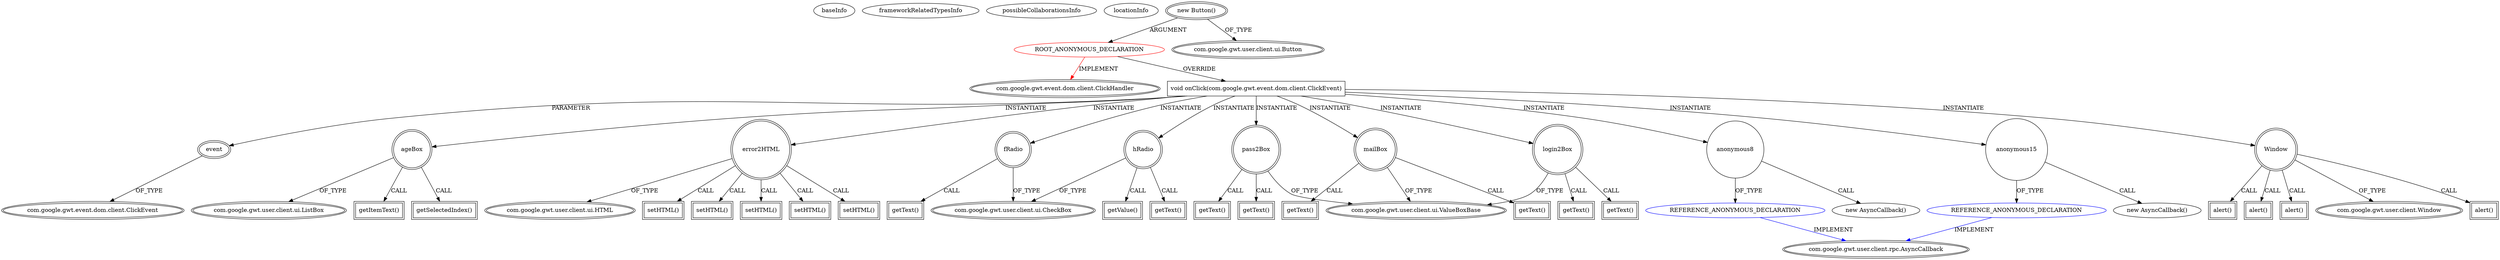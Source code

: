 digraph {
baseInfo[graphId=201,category="extension_graph",isAnonymous=true,possibleRelation=true]
frameworkRelatedTypesInfo[0="com.google.gwt.event.dom.client.ClickHandler"]
possibleCollaborationsInfo[0="201~OVERRIDING_METHOD_DECLARATION-INSTANTIATION-~com.google.gwt.event.dom.client.ClickHandler ~com.google.gwt.user.client.rpc.AsyncCallback ~true~true"]
locationInfo[projectName="MainMain-ChatCafeine",filePath="/MainMain-ChatCafeine/ChatCafeine-master/ChatCafeine/src/sources/client/vue/accueil/AccueilPanel.java",contextSignature="void createRightPanel()",graphId="201"]
0[label="ROOT_ANONYMOUS_DECLARATION",vertexType="ROOT_ANONYMOUS_DECLARATION",isFrameworkType=false,color=red]
1[label="com.google.gwt.event.dom.client.ClickHandler",vertexType="FRAMEWORK_INTERFACE_TYPE",isFrameworkType=true,peripheries=2]
2[label="new Button()",vertexType="OUTSIDE_CONSTRUCTOR_CALL",isFrameworkType=true,peripheries=2]
3[label="com.google.gwt.user.client.ui.Button",vertexType="FRAMEWORK_CLASS_TYPE",isFrameworkType=true,peripheries=2]
4[label="void onClick(com.google.gwt.event.dom.client.ClickEvent)",vertexType="OVERRIDING_METHOD_DECLARATION",isFrameworkType=false,shape=box]
5[label="event",vertexType="PARAMETER_DECLARATION",isFrameworkType=true,peripheries=2]
6[label="com.google.gwt.event.dom.client.ClickEvent",vertexType="FRAMEWORK_CLASS_TYPE",isFrameworkType=true,peripheries=2]
7[label="ageBox",vertexType="VARIABLE_EXPRESION",isFrameworkType=true,peripheries=2,shape=circle]
9[label="com.google.gwt.user.client.ui.ListBox",vertexType="FRAMEWORK_CLASS_TYPE",isFrameworkType=true,peripheries=2]
8[label="getItemText()",vertexType="INSIDE_CALL",isFrameworkType=true,peripheries=2,shape=box]
11[label="getSelectedIndex()",vertexType="INSIDE_CALL",isFrameworkType=true,peripheries=2,shape=box]
12[label="error2HTML",vertexType="VARIABLE_EXPRESION",isFrameworkType=true,peripheries=2,shape=circle]
14[label="com.google.gwt.user.client.ui.HTML",vertexType="FRAMEWORK_CLASS_TYPE",isFrameworkType=true,peripheries=2]
13[label="setHTML()",vertexType="INSIDE_CALL",isFrameworkType=true,peripheries=2,shape=box]
15[label="hRadio",vertexType="VARIABLE_EXPRESION",isFrameworkType=true,peripheries=2,shape=circle]
17[label="com.google.gwt.user.client.ui.CheckBox",vertexType="FRAMEWORK_CLASS_TYPE",isFrameworkType=true,peripheries=2]
16[label="getValue()",vertexType="INSIDE_CALL",isFrameworkType=true,peripheries=2,shape=box]
18[label="login2Box",vertexType="VARIABLE_EXPRESION",isFrameworkType=true,peripheries=2,shape=circle]
20[label="com.google.gwt.user.client.ui.ValueBoxBase",vertexType="FRAMEWORK_CLASS_TYPE",isFrameworkType=true,peripheries=2]
19[label="getText()",vertexType="INSIDE_CALL",isFrameworkType=true,peripheries=2,shape=box]
21[label="pass2Box",vertexType="VARIABLE_EXPRESION",isFrameworkType=true,peripheries=2,shape=circle]
22[label="getText()",vertexType="INSIDE_CALL",isFrameworkType=true,peripheries=2,shape=box]
25[label="getText()",vertexType="INSIDE_CALL",isFrameworkType=true,peripheries=2,shape=box]
26[label="mailBox",vertexType="VARIABLE_EXPRESION",isFrameworkType=true,peripheries=2,shape=circle]
27[label="getText()",vertexType="INSIDE_CALL",isFrameworkType=true,peripheries=2,shape=box]
30[label="anonymous8",vertexType="VARIABLE_EXPRESION",isFrameworkType=false,shape=circle]
31[label="REFERENCE_ANONYMOUS_DECLARATION",vertexType="REFERENCE_ANONYMOUS_DECLARATION",isFrameworkType=false,color=blue]
32[label="com.google.gwt.user.client.rpc.AsyncCallback",vertexType="FRAMEWORK_INTERFACE_TYPE",isFrameworkType=true,peripheries=2]
29[label="new AsyncCallback()",vertexType="CONSTRUCTOR_CALL",isFrameworkType=false]
33[label="Window",vertexType="VARIABLE_EXPRESION",isFrameworkType=true,peripheries=2,shape=circle]
35[label="com.google.gwt.user.client.Window",vertexType="FRAMEWORK_CLASS_TYPE",isFrameworkType=true,peripheries=2]
34[label="alert()",vertexType="INSIDE_CALL",isFrameworkType=true,peripheries=2,shape=box]
37[label="alert()",vertexType="INSIDE_CALL",isFrameworkType=true,peripheries=2,shape=box]
39[label="getText()",vertexType="INSIDE_CALL",isFrameworkType=true,peripheries=2,shape=box]
41[label="getText()",vertexType="INSIDE_CALL",isFrameworkType=true,peripheries=2,shape=box]
42[label="fRadio",vertexType="VARIABLE_EXPRESION",isFrameworkType=true,peripheries=2,shape=circle]
43[label="getText()",vertexType="INSIDE_CALL",isFrameworkType=true,peripheries=2,shape=box]
46[label="getText()",vertexType="INSIDE_CALL",isFrameworkType=true,peripheries=2,shape=box]
48[label="anonymous15",vertexType="VARIABLE_EXPRESION",isFrameworkType=false,shape=circle]
49[label="REFERENCE_ANONYMOUS_DECLARATION",vertexType="REFERENCE_ANONYMOUS_DECLARATION",isFrameworkType=false,color=blue]
47[label="new AsyncCallback()",vertexType="CONSTRUCTOR_CALL",isFrameworkType=false]
52[label="alert()",vertexType="INSIDE_CALL",isFrameworkType=true,peripheries=2,shape=box]
54[label="alert()",vertexType="INSIDE_CALL",isFrameworkType=true,peripheries=2,shape=box]
56[label="setHTML()",vertexType="INSIDE_CALL",isFrameworkType=true,peripheries=2,shape=box]
58[label="setHTML()",vertexType="INSIDE_CALL",isFrameworkType=true,peripheries=2,shape=box]
60[label="setHTML()",vertexType="INSIDE_CALL",isFrameworkType=true,peripheries=2,shape=box]
62[label="setHTML()",vertexType="INSIDE_CALL",isFrameworkType=true,peripheries=2,shape=box]
0->1[label="IMPLEMENT",color=red]
2->0[label="ARGUMENT"]
2->3[label="OF_TYPE"]
0->4[label="OVERRIDE"]
5->6[label="OF_TYPE"]
4->5[label="PARAMETER"]
4->7[label="INSTANTIATE"]
7->9[label="OF_TYPE"]
7->8[label="CALL"]
7->11[label="CALL"]
4->12[label="INSTANTIATE"]
12->14[label="OF_TYPE"]
12->13[label="CALL"]
4->15[label="INSTANTIATE"]
15->17[label="OF_TYPE"]
15->16[label="CALL"]
4->18[label="INSTANTIATE"]
18->20[label="OF_TYPE"]
18->19[label="CALL"]
4->21[label="INSTANTIATE"]
21->20[label="OF_TYPE"]
21->22[label="CALL"]
15->25[label="CALL"]
4->26[label="INSTANTIATE"]
26->20[label="OF_TYPE"]
26->27[label="CALL"]
4->30[label="INSTANTIATE"]
31->32[label="IMPLEMENT",color=blue]
30->31[label="OF_TYPE"]
30->29[label="CALL"]
4->33[label="INSTANTIATE"]
33->35[label="OF_TYPE"]
33->34[label="CALL"]
33->37[label="CALL"]
18->39[label="CALL"]
21->41[label="CALL"]
4->42[label="INSTANTIATE"]
42->17[label="OF_TYPE"]
42->43[label="CALL"]
26->46[label="CALL"]
4->48[label="INSTANTIATE"]
49->32[label="IMPLEMENT",color=blue]
48->49[label="OF_TYPE"]
48->47[label="CALL"]
33->52[label="CALL"]
33->54[label="CALL"]
12->56[label="CALL"]
12->58[label="CALL"]
12->60[label="CALL"]
12->62[label="CALL"]
}
